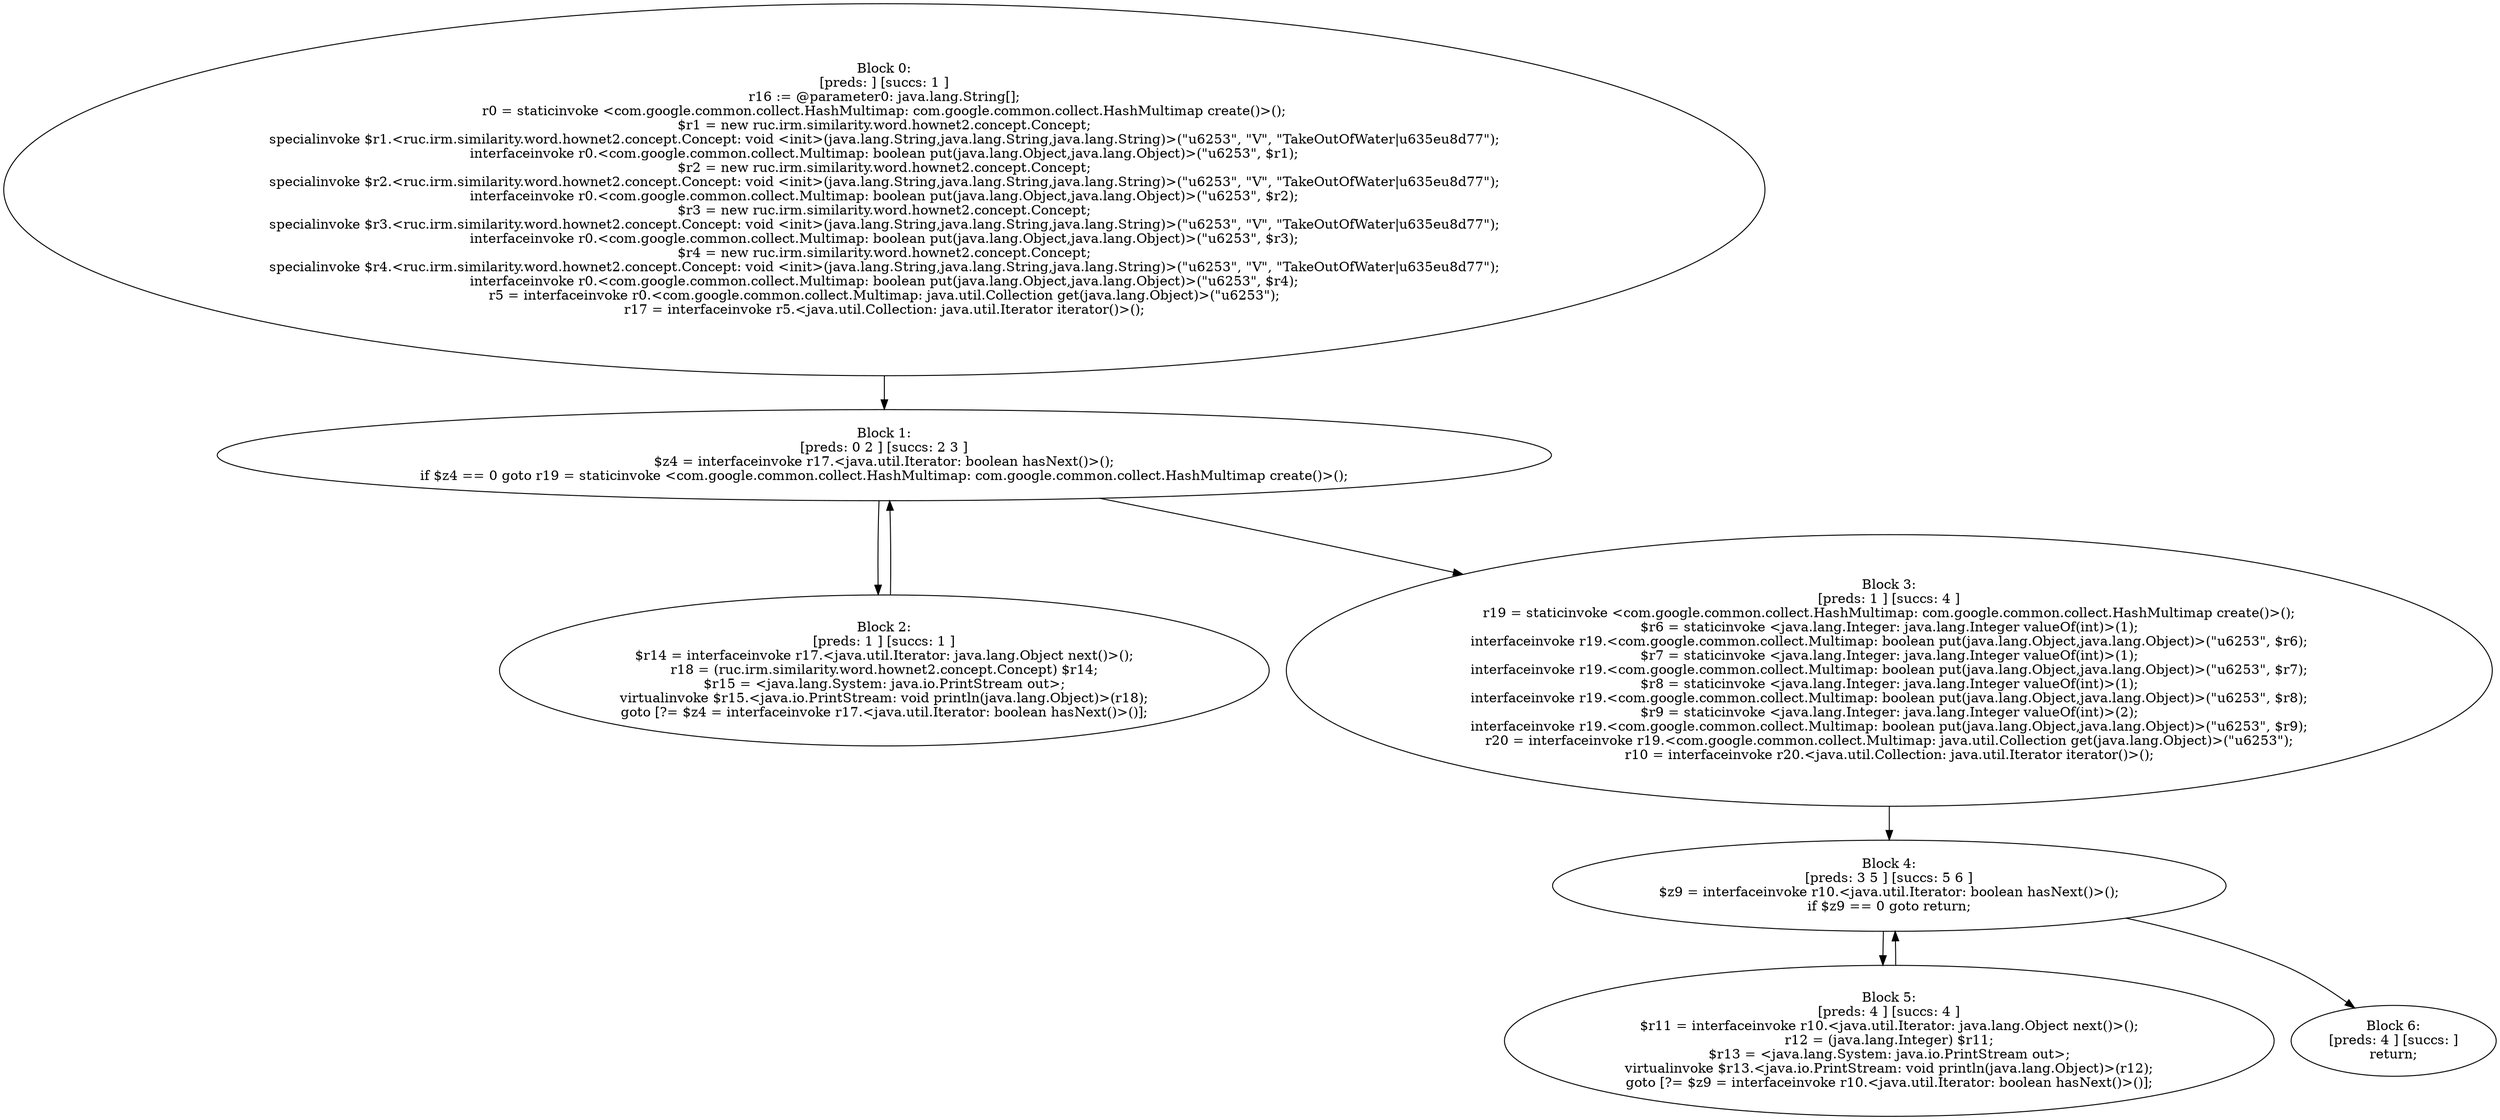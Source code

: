digraph "unitGraph" {
    "Block 0:
[preds: ] [succs: 1 ]
r16 := @parameter0: java.lang.String[];
r0 = staticinvoke <com.google.common.collect.HashMultimap: com.google.common.collect.HashMultimap create()>();
$r1 = new ruc.irm.similarity.word.hownet2.concept.Concept;
specialinvoke $r1.<ruc.irm.similarity.word.hownet2.concept.Concept: void <init>(java.lang.String,java.lang.String,java.lang.String)>(\"\u6253\", \"V\", \"TakeOutOfWater|\u635e\u8d77\");
interfaceinvoke r0.<com.google.common.collect.Multimap: boolean put(java.lang.Object,java.lang.Object)>(\"\u6253\", $r1);
$r2 = new ruc.irm.similarity.word.hownet2.concept.Concept;
specialinvoke $r2.<ruc.irm.similarity.word.hownet2.concept.Concept: void <init>(java.lang.String,java.lang.String,java.lang.String)>(\"\u6253\", \"V\", \"TakeOutOfWater|\u635e\u8d77\");
interfaceinvoke r0.<com.google.common.collect.Multimap: boolean put(java.lang.Object,java.lang.Object)>(\"\u6253\", $r2);
$r3 = new ruc.irm.similarity.word.hownet2.concept.Concept;
specialinvoke $r3.<ruc.irm.similarity.word.hownet2.concept.Concept: void <init>(java.lang.String,java.lang.String,java.lang.String)>(\"\u6253\", \"V\", \"TakeOutOfWater|\u635e\u8d77\");
interfaceinvoke r0.<com.google.common.collect.Multimap: boolean put(java.lang.Object,java.lang.Object)>(\"\u6253\", $r3);
$r4 = new ruc.irm.similarity.word.hownet2.concept.Concept;
specialinvoke $r4.<ruc.irm.similarity.word.hownet2.concept.Concept: void <init>(java.lang.String,java.lang.String,java.lang.String)>(\"\u6253\", \"V\", \"TakeOutOfWater|\u635e\u8d77\");
interfaceinvoke r0.<com.google.common.collect.Multimap: boolean put(java.lang.Object,java.lang.Object)>(\"\u6253\", $r4);
r5 = interfaceinvoke r0.<com.google.common.collect.Multimap: java.util.Collection get(java.lang.Object)>(\"\u6253\");
r17 = interfaceinvoke r5.<java.util.Collection: java.util.Iterator iterator()>();
"
    "Block 1:
[preds: 0 2 ] [succs: 2 3 ]
$z4 = interfaceinvoke r17.<java.util.Iterator: boolean hasNext()>();
if $z4 == 0 goto r19 = staticinvoke <com.google.common.collect.HashMultimap: com.google.common.collect.HashMultimap create()>();
"
    "Block 2:
[preds: 1 ] [succs: 1 ]
$r14 = interfaceinvoke r17.<java.util.Iterator: java.lang.Object next()>();
r18 = (ruc.irm.similarity.word.hownet2.concept.Concept) $r14;
$r15 = <java.lang.System: java.io.PrintStream out>;
virtualinvoke $r15.<java.io.PrintStream: void println(java.lang.Object)>(r18);
goto [?= $z4 = interfaceinvoke r17.<java.util.Iterator: boolean hasNext()>()];
"
    "Block 3:
[preds: 1 ] [succs: 4 ]
r19 = staticinvoke <com.google.common.collect.HashMultimap: com.google.common.collect.HashMultimap create()>();
$r6 = staticinvoke <java.lang.Integer: java.lang.Integer valueOf(int)>(1);
interfaceinvoke r19.<com.google.common.collect.Multimap: boolean put(java.lang.Object,java.lang.Object)>(\"\u6253\", $r6);
$r7 = staticinvoke <java.lang.Integer: java.lang.Integer valueOf(int)>(1);
interfaceinvoke r19.<com.google.common.collect.Multimap: boolean put(java.lang.Object,java.lang.Object)>(\"\u6253\", $r7);
$r8 = staticinvoke <java.lang.Integer: java.lang.Integer valueOf(int)>(1);
interfaceinvoke r19.<com.google.common.collect.Multimap: boolean put(java.lang.Object,java.lang.Object)>(\"\u6253\", $r8);
$r9 = staticinvoke <java.lang.Integer: java.lang.Integer valueOf(int)>(2);
interfaceinvoke r19.<com.google.common.collect.Multimap: boolean put(java.lang.Object,java.lang.Object)>(\"\u6253\", $r9);
r20 = interfaceinvoke r19.<com.google.common.collect.Multimap: java.util.Collection get(java.lang.Object)>(\"\u6253\");
r10 = interfaceinvoke r20.<java.util.Collection: java.util.Iterator iterator()>();
"
    "Block 4:
[preds: 3 5 ] [succs: 5 6 ]
$z9 = interfaceinvoke r10.<java.util.Iterator: boolean hasNext()>();
if $z9 == 0 goto return;
"
    "Block 5:
[preds: 4 ] [succs: 4 ]
$r11 = interfaceinvoke r10.<java.util.Iterator: java.lang.Object next()>();
r12 = (java.lang.Integer) $r11;
$r13 = <java.lang.System: java.io.PrintStream out>;
virtualinvoke $r13.<java.io.PrintStream: void println(java.lang.Object)>(r12);
goto [?= $z9 = interfaceinvoke r10.<java.util.Iterator: boolean hasNext()>()];
"
    "Block 6:
[preds: 4 ] [succs: ]
return;
"
    "Block 0:
[preds: ] [succs: 1 ]
r16 := @parameter0: java.lang.String[];
r0 = staticinvoke <com.google.common.collect.HashMultimap: com.google.common.collect.HashMultimap create()>();
$r1 = new ruc.irm.similarity.word.hownet2.concept.Concept;
specialinvoke $r1.<ruc.irm.similarity.word.hownet2.concept.Concept: void <init>(java.lang.String,java.lang.String,java.lang.String)>(\"\u6253\", \"V\", \"TakeOutOfWater|\u635e\u8d77\");
interfaceinvoke r0.<com.google.common.collect.Multimap: boolean put(java.lang.Object,java.lang.Object)>(\"\u6253\", $r1);
$r2 = new ruc.irm.similarity.word.hownet2.concept.Concept;
specialinvoke $r2.<ruc.irm.similarity.word.hownet2.concept.Concept: void <init>(java.lang.String,java.lang.String,java.lang.String)>(\"\u6253\", \"V\", \"TakeOutOfWater|\u635e\u8d77\");
interfaceinvoke r0.<com.google.common.collect.Multimap: boolean put(java.lang.Object,java.lang.Object)>(\"\u6253\", $r2);
$r3 = new ruc.irm.similarity.word.hownet2.concept.Concept;
specialinvoke $r3.<ruc.irm.similarity.word.hownet2.concept.Concept: void <init>(java.lang.String,java.lang.String,java.lang.String)>(\"\u6253\", \"V\", \"TakeOutOfWater|\u635e\u8d77\");
interfaceinvoke r0.<com.google.common.collect.Multimap: boolean put(java.lang.Object,java.lang.Object)>(\"\u6253\", $r3);
$r4 = new ruc.irm.similarity.word.hownet2.concept.Concept;
specialinvoke $r4.<ruc.irm.similarity.word.hownet2.concept.Concept: void <init>(java.lang.String,java.lang.String,java.lang.String)>(\"\u6253\", \"V\", \"TakeOutOfWater|\u635e\u8d77\");
interfaceinvoke r0.<com.google.common.collect.Multimap: boolean put(java.lang.Object,java.lang.Object)>(\"\u6253\", $r4);
r5 = interfaceinvoke r0.<com.google.common.collect.Multimap: java.util.Collection get(java.lang.Object)>(\"\u6253\");
r17 = interfaceinvoke r5.<java.util.Collection: java.util.Iterator iterator()>();
"->"Block 1:
[preds: 0 2 ] [succs: 2 3 ]
$z4 = interfaceinvoke r17.<java.util.Iterator: boolean hasNext()>();
if $z4 == 0 goto r19 = staticinvoke <com.google.common.collect.HashMultimap: com.google.common.collect.HashMultimap create()>();
";
    "Block 1:
[preds: 0 2 ] [succs: 2 3 ]
$z4 = interfaceinvoke r17.<java.util.Iterator: boolean hasNext()>();
if $z4 == 0 goto r19 = staticinvoke <com.google.common.collect.HashMultimap: com.google.common.collect.HashMultimap create()>();
"->"Block 2:
[preds: 1 ] [succs: 1 ]
$r14 = interfaceinvoke r17.<java.util.Iterator: java.lang.Object next()>();
r18 = (ruc.irm.similarity.word.hownet2.concept.Concept) $r14;
$r15 = <java.lang.System: java.io.PrintStream out>;
virtualinvoke $r15.<java.io.PrintStream: void println(java.lang.Object)>(r18);
goto [?= $z4 = interfaceinvoke r17.<java.util.Iterator: boolean hasNext()>()];
";
    "Block 1:
[preds: 0 2 ] [succs: 2 3 ]
$z4 = interfaceinvoke r17.<java.util.Iterator: boolean hasNext()>();
if $z4 == 0 goto r19 = staticinvoke <com.google.common.collect.HashMultimap: com.google.common.collect.HashMultimap create()>();
"->"Block 3:
[preds: 1 ] [succs: 4 ]
r19 = staticinvoke <com.google.common.collect.HashMultimap: com.google.common.collect.HashMultimap create()>();
$r6 = staticinvoke <java.lang.Integer: java.lang.Integer valueOf(int)>(1);
interfaceinvoke r19.<com.google.common.collect.Multimap: boolean put(java.lang.Object,java.lang.Object)>(\"\u6253\", $r6);
$r7 = staticinvoke <java.lang.Integer: java.lang.Integer valueOf(int)>(1);
interfaceinvoke r19.<com.google.common.collect.Multimap: boolean put(java.lang.Object,java.lang.Object)>(\"\u6253\", $r7);
$r8 = staticinvoke <java.lang.Integer: java.lang.Integer valueOf(int)>(1);
interfaceinvoke r19.<com.google.common.collect.Multimap: boolean put(java.lang.Object,java.lang.Object)>(\"\u6253\", $r8);
$r9 = staticinvoke <java.lang.Integer: java.lang.Integer valueOf(int)>(2);
interfaceinvoke r19.<com.google.common.collect.Multimap: boolean put(java.lang.Object,java.lang.Object)>(\"\u6253\", $r9);
r20 = interfaceinvoke r19.<com.google.common.collect.Multimap: java.util.Collection get(java.lang.Object)>(\"\u6253\");
r10 = interfaceinvoke r20.<java.util.Collection: java.util.Iterator iterator()>();
";
    "Block 2:
[preds: 1 ] [succs: 1 ]
$r14 = interfaceinvoke r17.<java.util.Iterator: java.lang.Object next()>();
r18 = (ruc.irm.similarity.word.hownet2.concept.Concept) $r14;
$r15 = <java.lang.System: java.io.PrintStream out>;
virtualinvoke $r15.<java.io.PrintStream: void println(java.lang.Object)>(r18);
goto [?= $z4 = interfaceinvoke r17.<java.util.Iterator: boolean hasNext()>()];
"->"Block 1:
[preds: 0 2 ] [succs: 2 3 ]
$z4 = interfaceinvoke r17.<java.util.Iterator: boolean hasNext()>();
if $z4 == 0 goto r19 = staticinvoke <com.google.common.collect.HashMultimap: com.google.common.collect.HashMultimap create()>();
";
    "Block 3:
[preds: 1 ] [succs: 4 ]
r19 = staticinvoke <com.google.common.collect.HashMultimap: com.google.common.collect.HashMultimap create()>();
$r6 = staticinvoke <java.lang.Integer: java.lang.Integer valueOf(int)>(1);
interfaceinvoke r19.<com.google.common.collect.Multimap: boolean put(java.lang.Object,java.lang.Object)>(\"\u6253\", $r6);
$r7 = staticinvoke <java.lang.Integer: java.lang.Integer valueOf(int)>(1);
interfaceinvoke r19.<com.google.common.collect.Multimap: boolean put(java.lang.Object,java.lang.Object)>(\"\u6253\", $r7);
$r8 = staticinvoke <java.lang.Integer: java.lang.Integer valueOf(int)>(1);
interfaceinvoke r19.<com.google.common.collect.Multimap: boolean put(java.lang.Object,java.lang.Object)>(\"\u6253\", $r8);
$r9 = staticinvoke <java.lang.Integer: java.lang.Integer valueOf(int)>(2);
interfaceinvoke r19.<com.google.common.collect.Multimap: boolean put(java.lang.Object,java.lang.Object)>(\"\u6253\", $r9);
r20 = interfaceinvoke r19.<com.google.common.collect.Multimap: java.util.Collection get(java.lang.Object)>(\"\u6253\");
r10 = interfaceinvoke r20.<java.util.Collection: java.util.Iterator iterator()>();
"->"Block 4:
[preds: 3 5 ] [succs: 5 6 ]
$z9 = interfaceinvoke r10.<java.util.Iterator: boolean hasNext()>();
if $z9 == 0 goto return;
";
    "Block 4:
[preds: 3 5 ] [succs: 5 6 ]
$z9 = interfaceinvoke r10.<java.util.Iterator: boolean hasNext()>();
if $z9 == 0 goto return;
"->"Block 5:
[preds: 4 ] [succs: 4 ]
$r11 = interfaceinvoke r10.<java.util.Iterator: java.lang.Object next()>();
r12 = (java.lang.Integer) $r11;
$r13 = <java.lang.System: java.io.PrintStream out>;
virtualinvoke $r13.<java.io.PrintStream: void println(java.lang.Object)>(r12);
goto [?= $z9 = interfaceinvoke r10.<java.util.Iterator: boolean hasNext()>()];
";
    "Block 4:
[preds: 3 5 ] [succs: 5 6 ]
$z9 = interfaceinvoke r10.<java.util.Iterator: boolean hasNext()>();
if $z9 == 0 goto return;
"->"Block 6:
[preds: 4 ] [succs: ]
return;
";
    "Block 5:
[preds: 4 ] [succs: 4 ]
$r11 = interfaceinvoke r10.<java.util.Iterator: java.lang.Object next()>();
r12 = (java.lang.Integer) $r11;
$r13 = <java.lang.System: java.io.PrintStream out>;
virtualinvoke $r13.<java.io.PrintStream: void println(java.lang.Object)>(r12);
goto [?= $z9 = interfaceinvoke r10.<java.util.Iterator: boolean hasNext()>()];
"->"Block 4:
[preds: 3 5 ] [succs: 5 6 ]
$z9 = interfaceinvoke r10.<java.util.Iterator: boolean hasNext()>();
if $z9 == 0 goto return;
";
}
